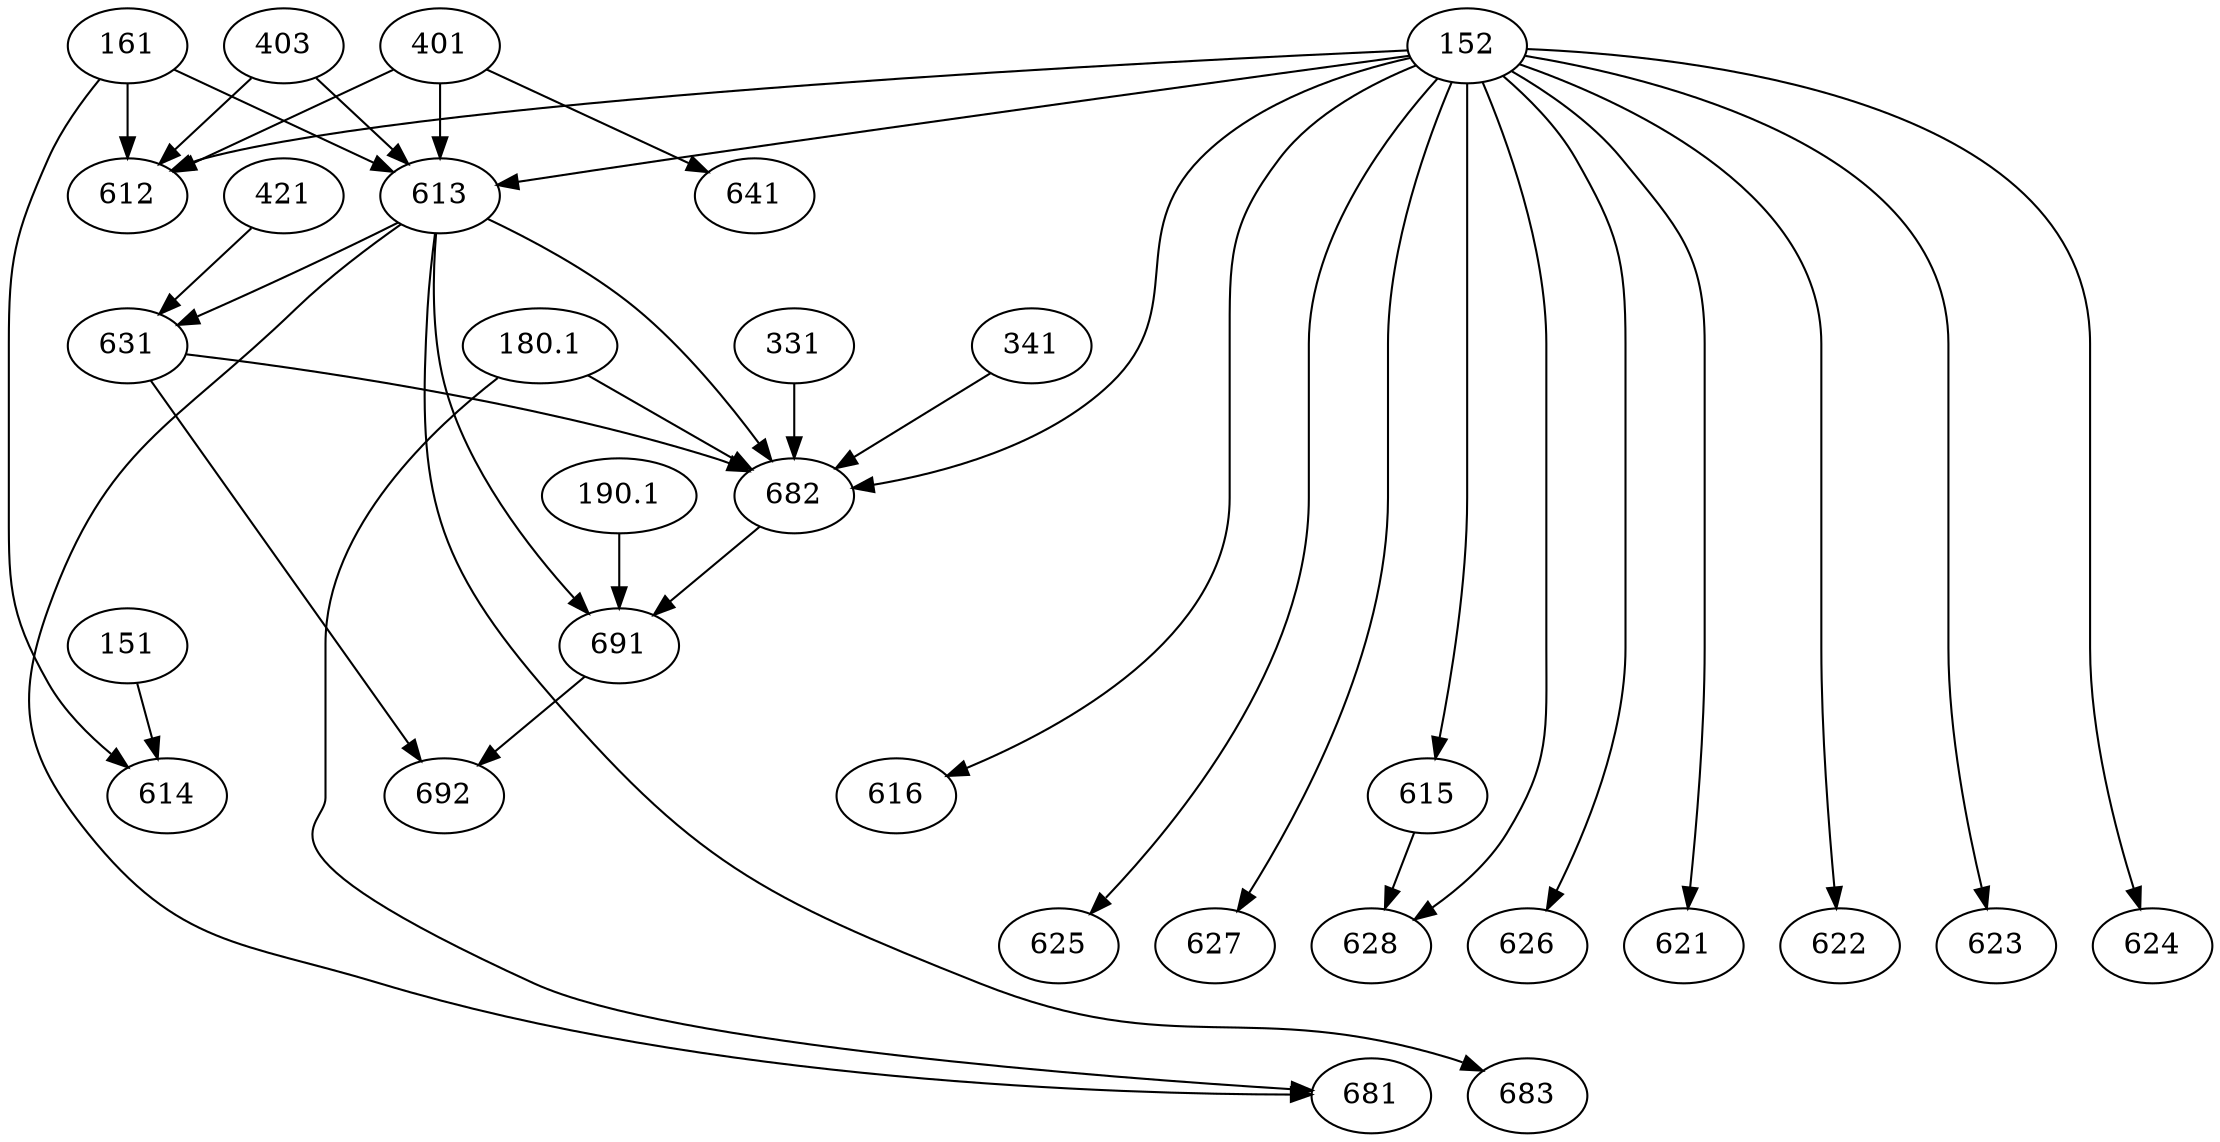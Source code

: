 digraph G6 {
	{
		rank=same
		612
		613
		612 -> 613 [style=invis]
	}
	{
		rank=same
		631
	}
	{
		rank=same
		641
	}
	{
		rank=same
		682
	}
	{
		rank=same
		691
	}
	{
		rank=same
		614
		615
		616
		614 -> 615 [style=invis]
	}
	{
		rank=same
		621
		622
		623
		624
		625
		626
		627
		628
		621 -> 622 [style=invis]
		623 -> 624 [style=invis]
		625 -> 626 [style=invis]
		627 -> 628 [style=invis]
	}
	{
		rank=same
		681
		683
		681 -> 683 [style=invis]
	}
	{
		rank=same
		692
	}
	612 -> 631 [style=invis]
	613 -> 631 [style=invis]
	641 -> 682 [style=invis]
	691 -> 614 [style=invis]
	691 -> 615 [style=invis]
	691 -> 616 [style=invis]
	621 -> 681 [style=invis]
	621 -> 683 [style=invis]
	622 -> 681 [style=invis]
	622 -> 683 [style=invis]
	623 -> 681 [style=invis]
	623 -> 683 [style=invis]
	624 -> 681 [style=invis]
	624 -> 683 [style=invis]
	625 -> 681 [style=invis]
	625 -> 683 [style=invis]
	626 -> 681 [style=invis]
	626 -> 683 [style=invis]
	627 -> 681 [style=invis]
	627 -> 683 [style=invis]
	628 -> 681 [style=invis]
	628 -> 683 [style=invis]
	152 -> 612
	161 -> 612
	401 -> 612
	403 -> 612
	152 -> 613
	161 -> 613
	401 -> 613
	403 -> 613
	421 -> 631
	613 -> 631
	401 -> 641
	613 -> 682
	631 -> 682
	331 -> 682
	341 -> 682
	152 -> 682
	180.1 -> 682
	613 -> 691
	190.1 -> 691
	682 -> 691
	151 -> 614
	161 -> 614
	152 -> 615
	152 -> 616
	152 -> 621
	152 -> 622
	152 -> 623
	152 -> 624
	152 -> 625
	152 -> 626
	152 -> 627
	152 -> 628
	615 -> 628
	180.1 -> 681
	613 -> 681
	613 -> 683
	631 -> 692
	691 -> 692
}
